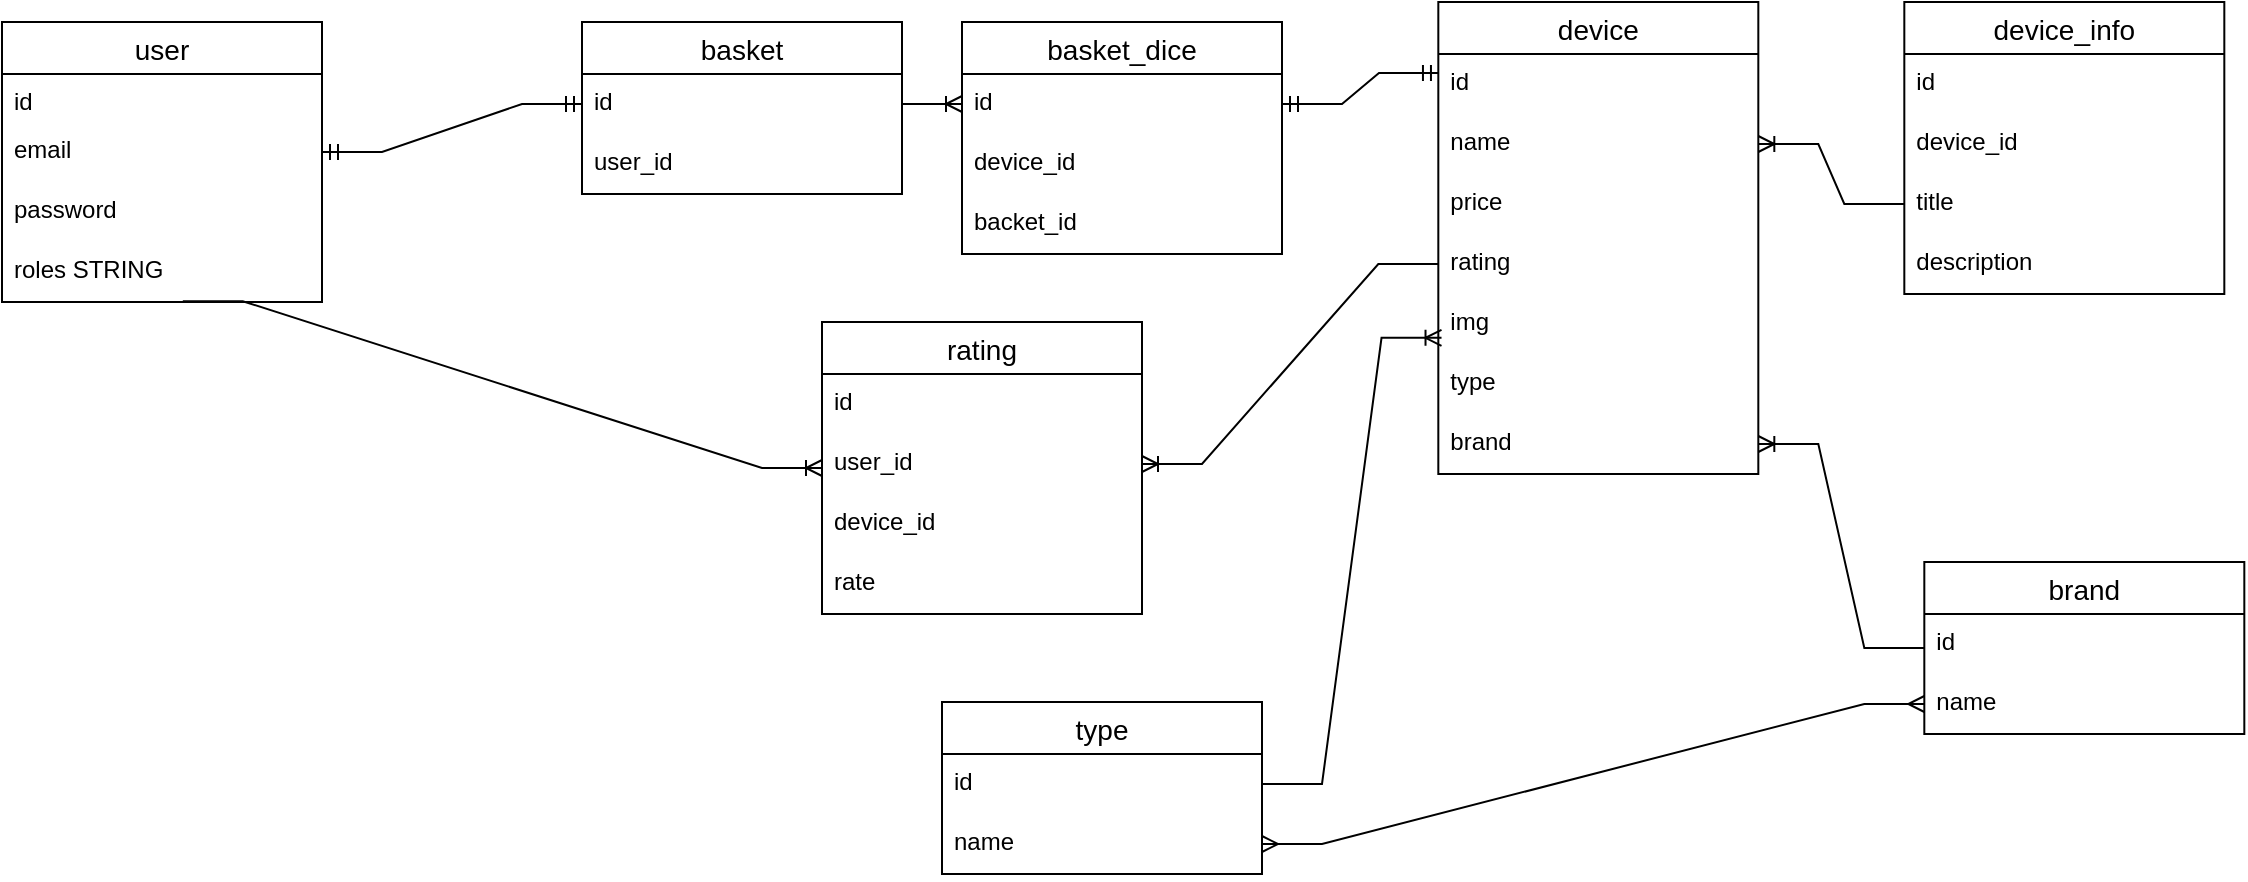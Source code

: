 <mxfile version="15.8.4" type="device"><diagram id="c71zN8exZ3gOZM4niYU3" name="Page-1"><mxGraphModel dx="841" dy="789" grid="1" gridSize="10" guides="1" tooltips="1" connect="1" arrows="1" fold="1" page="1" pageScale="1" pageWidth="827" pageHeight="1169" math="0" shadow="0"><root><mxCell id="0"/><mxCell id="1" parent="0"/><mxCell id="BuzmT1Cg1GwoPuuEv1H0-14" value="user" style="swimlane;fontStyle=0;childLayout=stackLayout;horizontal=1;startSize=26;horizontalStack=0;resizeParent=1;resizeParentMax=0;resizeLast=0;collapsible=1;marginBottom=0;align=center;fontSize=14;" vertex="1" parent="1"><mxGeometry x="150" y="510" width="160" height="140" as="geometry"/></mxCell><mxCell id="BuzmT1Cg1GwoPuuEv1H0-32" value="id" style="text;strokeColor=none;fillColor=none;spacingLeft=4;spacingRight=4;overflow=hidden;rotatable=0;points=[[0,0.5],[1,0.5]];portConstraint=eastwest;fontSize=12;" vertex="1" parent="BuzmT1Cg1GwoPuuEv1H0-14"><mxGeometry y="26" width="160" height="24" as="geometry"/></mxCell><mxCell id="BuzmT1Cg1GwoPuuEv1H0-16" value="email" style="text;strokeColor=none;fillColor=none;spacingLeft=4;spacingRight=4;overflow=hidden;rotatable=0;points=[[0,0.5],[1,0.5]];portConstraint=eastwest;fontSize=12;" vertex="1" parent="BuzmT1Cg1GwoPuuEv1H0-14"><mxGeometry y="50" width="160" height="30" as="geometry"/></mxCell><mxCell id="BuzmT1Cg1GwoPuuEv1H0-17" value="password" style="text;strokeColor=none;fillColor=none;spacingLeft=4;spacingRight=4;overflow=hidden;rotatable=0;points=[[0,0.5],[1,0.5]];portConstraint=eastwest;fontSize=12;" vertex="1" parent="BuzmT1Cg1GwoPuuEv1H0-14"><mxGeometry y="80" width="160" height="30" as="geometry"/></mxCell><mxCell id="BuzmT1Cg1GwoPuuEv1H0-24" value="roles STRING" style="text;strokeColor=none;fillColor=none;spacingLeft=4;spacingRight=4;overflow=hidden;rotatable=0;points=[[0,0.5],[1,0.5]];portConstraint=eastwest;fontSize=12;" vertex="1" parent="BuzmT1Cg1GwoPuuEv1H0-14"><mxGeometry y="110" width="160" height="30" as="geometry"/></mxCell><mxCell id="BuzmT1Cg1GwoPuuEv1H0-25" value="basket" style="swimlane;fontStyle=0;childLayout=stackLayout;horizontal=1;startSize=26;horizontalStack=0;resizeParent=1;resizeParentMax=0;resizeLast=0;collapsible=1;marginBottom=0;align=center;fontSize=14;" vertex="1" parent="1"><mxGeometry x="440" y="510" width="160" height="86" as="geometry"/></mxCell><mxCell id="BuzmT1Cg1GwoPuuEv1H0-26" value="id" style="text;strokeColor=none;fillColor=none;spacingLeft=4;spacingRight=4;overflow=hidden;rotatable=0;points=[[0,0.5],[1,0.5]];portConstraint=eastwest;fontSize=12;" vertex="1" parent="BuzmT1Cg1GwoPuuEv1H0-25"><mxGeometry y="26" width="160" height="30" as="geometry"/></mxCell><mxCell id="BuzmT1Cg1GwoPuuEv1H0-27" value="user_id" style="text;strokeColor=none;fillColor=none;spacingLeft=4;spacingRight=4;overflow=hidden;rotatable=0;points=[[0,0.5],[1,0.5]];portConstraint=eastwest;fontSize=12;" vertex="1" parent="BuzmT1Cg1GwoPuuEv1H0-25"><mxGeometry y="56" width="160" height="30" as="geometry"/></mxCell><mxCell id="BuzmT1Cg1GwoPuuEv1H0-30" value="" style="edgeStyle=entityRelationEdgeStyle;fontSize=12;html=1;endArrow=ERmandOne;startArrow=ERmandOne;rounded=0;entryX=0;entryY=0.5;entryDx=0;entryDy=0;exitX=1;exitY=0.5;exitDx=0;exitDy=0;" edge="1" parent="1" source="BuzmT1Cg1GwoPuuEv1H0-16" target="BuzmT1Cg1GwoPuuEv1H0-26"><mxGeometry width="100" height="100" relative="1" as="geometry"><mxPoint x="310" y="572" as="sourcePoint"/><mxPoint x="410" y="510" as="targetPoint"/></mxGeometry></mxCell><mxCell id="BuzmT1Cg1GwoPuuEv1H0-34" value="device" style="swimlane;fontStyle=0;childLayout=stackLayout;horizontal=1;startSize=26;horizontalStack=0;resizeParent=1;resizeParentMax=0;resizeLast=0;collapsible=1;marginBottom=0;align=center;fontSize=14;" vertex="1" parent="1"><mxGeometry x="868.16" y="500" width="160" height="236" as="geometry"/></mxCell><mxCell id="BuzmT1Cg1GwoPuuEv1H0-35" value="id" style="text;strokeColor=none;fillColor=none;spacingLeft=4;spacingRight=4;overflow=hidden;rotatable=0;points=[[0,0.5],[1,0.5]];portConstraint=eastwest;fontSize=12;" vertex="1" parent="BuzmT1Cg1GwoPuuEv1H0-34"><mxGeometry y="26" width="160" height="30" as="geometry"/></mxCell><mxCell id="BuzmT1Cg1GwoPuuEv1H0-36" value="name" style="text;strokeColor=none;fillColor=none;spacingLeft=4;spacingRight=4;overflow=hidden;rotatable=0;points=[[0,0.5],[1,0.5]];portConstraint=eastwest;fontSize=12;" vertex="1" parent="BuzmT1Cg1GwoPuuEv1H0-34"><mxGeometry y="56" width="160" height="30" as="geometry"/></mxCell><mxCell id="BuzmT1Cg1GwoPuuEv1H0-37" value="price" style="text;strokeColor=none;fillColor=none;spacingLeft=4;spacingRight=4;overflow=hidden;rotatable=0;points=[[0,0.5],[1,0.5]];portConstraint=eastwest;fontSize=12;" vertex="1" parent="BuzmT1Cg1GwoPuuEv1H0-34"><mxGeometry y="86" width="160" height="30" as="geometry"/></mxCell><mxCell id="BuzmT1Cg1GwoPuuEv1H0-38" value="rating" style="text;strokeColor=none;fillColor=none;spacingLeft=4;spacingRight=4;overflow=hidden;rotatable=0;points=[[0,0.5],[1,0.5]];portConstraint=eastwest;fontSize=12;" vertex="1" parent="BuzmT1Cg1GwoPuuEv1H0-34"><mxGeometry y="116" width="160" height="30" as="geometry"/></mxCell><mxCell id="BuzmT1Cg1GwoPuuEv1H0-39" value="img" style="text;strokeColor=none;fillColor=none;spacingLeft=4;spacingRight=4;overflow=hidden;rotatable=0;points=[[0,0.5],[1,0.5]];portConstraint=eastwest;fontSize=12;" vertex="1" parent="BuzmT1Cg1GwoPuuEv1H0-34"><mxGeometry y="146" width="160" height="30" as="geometry"/></mxCell><mxCell id="BuzmT1Cg1GwoPuuEv1H0-40" value="type" style="text;strokeColor=none;fillColor=none;spacingLeft=4;spacingRight=4;overflow=hidden;rotatable=0;points=[[0,0.5],[1,0.5]];portConstraint=eastwest;fontSize=12;" vertex="1" parent="BuzmT1Cg1GwoPuuEv1H0-34"><mxGeometry y="176" width="160" height="30" as="geometry"/></mxCell><mxCell id="BuzmT1Cg1GwoPuuEv1H0-41" value="brand" style="text;strokeColor=none;fillColor=none;spacingLeft=4;spacingRight=4;overflow=hidden;rotatable=0;points=[[0,0.5],[1,0.5]];portConstraint=eastwest;fontSize=12;" vertex="1" parent="BuzmT1Cg1GwoPuuEv1H0-34"><mxGeometry y="206" width="160" height="30" as="geometry"/></mxCell><mxCell id="BuzmT1Cg1GwoPuuEv1H0-42" value="brand" style="swimlane;fontStyle=0;childLayout=stackLayout;horizontal=1;startSize=26;horizontalStack=0;resizeParent=1;resizeParentMax=0;resizeLast=0;collapsible=1;marginBottom=0;align=center;fontSize=14;" vertex="1" parent="1"><mxGeometry x="1111.16" y="780" width="160" height="86" as="geometry"/></mxCell><mxCell id="BuzmT1Cg1GwoPuuEv1H0-43" value="id" style="text;strokeColor=none;fillColor=none;spacingLeft=4;spacingRight=4;overflow=hidden;rotatable=0;points=[[0,0.5],[1,0.5]];portConstraint=eastwest;fontSize=12;" vertex="1" parent="BuzmT1Cg1GwoPuuEv1H0-42"><mxGeometry y="26" width="160" height="30" as="geometry"/></mxCell><mxCell id="BuzmT1Cg1GwoPuuEv1H0-44" value="name" style="text;strokeColor=none;fillColor=none;spacingLeft=4;spacingRight=4;overflow=hidden;rotatable=0;points=[[0,0.5],[1,0.5]];portConstraint=eastwest;fontSize=12;" vertex="1" parent="BuzmT1Cg1GwoPuuEv1H0-42"><mxGeometry y="56" width="160" height="30" as="geometry"/></mxCell><mxCell id="BuzmT1Cg1GwoPuuEv1H0-46" value="type" style="swimlane;fontStyle=0;childLayout=stackLayout;horizontal=1;startSize=26;horizontalStack=0;resizeParent=1;resizeParentMax=0;resizeLast=0;collapsible=1;marginBottom=0;align=center;fontSize=14;" vertex="1" parent="1"><mxGeometry x="620" y="850" width="160" height="86" as="geometry"/></mxCell><mxCell id="BuzmT1Cg1GwoPuuEv1H0-47" value="id" style="text;strokeColor=none;fillColor=none;spacingLeft=4;spacingRight=4;overflow=hidden;rotatable=0;points=[[0,0.5],[1,0.5]];portConstraint=eastwest;fontSize=12;" vertex="1" parent="BuzmT1Cg1GwoPuuEv1H0-46"><mxGeometry y="26" width="160" height="30" as="geometry"/></mxCell><mxCell id="BuzmT1Cg1GwoPuuEv1H0-48" value="name" style="text;strokeColor=none;fillColor=none;spacingLeft=4;spacingRight=4;overflow=hidden;rotatable=0;points=[[0,0.5],[1,0.5]];portConstraint=eastwest;fontSize=12;" vertex="1" parent="BuzmT1Cg1GwoPuuEv1H0-46"><mxGeometry y="56" width="160" height="30" as="geometry"/></mxCell><mxCell id="BuzmT1Cg1GwoPuuEv1H0-50" value="" style="edgeStyle=entityRelationEdgeStyle;fontSize=12;html=1;endArrow=ERoneToMany;rounded=0;entryX=0.01;entryY=0.73;entryDx=0;entryDy=0;entryPerimeter=0;exitX=1;exitY=0.5;exitDx=0;exitDy=0;" edge="1" parent="1" source="BuzmT1Cg1GwoPuuEv1H0-47" target="BuzmT1Cg1GwoPuuEv1H0-39"><mxGeometry width="100" height="100" relative="1" as="geometry"><mxPoint x="700" y="834" as="sourcePoint"/><mxPoint x="790" y="720" as="targetPoint"/></mxGeometry></mxCell><mxCell id="BuzmT1Cg1GwoPuuEv1H0-51" value="" style="edgeStyle=entityRelationEdgeStyle;fontSize=12;html=1;endArrow=ERoneToMany;rounded=0;" edge="1" parent="1" source="BuzmT1Cg1GwoPuuEv1H0-42" target="BuzmT1Cg1GwoPuuEv1H0-41"><mxGeometry width="100" height="100" relative="1" as="geometry"><mxPoint x="841.16" y="770" as="sourcePoint"/><mxPoint x="941.16" y="670" as="targetPoint"/></mxGeometry></mxCell><mxCell id="BuzmT1Cg1GwoPuuEv1H0-52" value="" style="edgeStyle=entityRelationEdgeStyle;fontSize=12;html=1;endArrow=ERmany;startArrow=ERmany;rounded=0;exitX=1;exitY=0.5;exitDx=0;exitDy=0;entryX=0;entryY=0.5;entryDx=0;entryDy=0;" edge="1" parent="1" source="BuzmT1Cg1GwoPuuEv1H0-48" target="BuzmT1Cg1GwoPuuEv1H0-44"><mxGeometry width="100" height="100" relative="1" as="geometry"><mxPoint x="800" y="780" as="sourcePoint"/><mxPoint x="900" y="680" as="targetPoint"/></mxGeometry></mxCell><mxCell id="BuzmT1Cg1GwoPuuEv1H0-53" value="device_info" style="swimlane;fontStyle=0;childLayout=stackLayout;horizontal=1;startSize=26;horizontalStack=0;resizeParent=1;resizeParentMax=0;resizeLast=0;collapsible=1;marginBottom=0;align=center;fontSize=14;" vertex="1" parent="1"><mxGeometry x="1101.16" y="500" width="160" height="146" as="geometry"/></mxCell><mxCell id="BuzmT1Cg1GwoPuuEv1H0-54" value="id" style="text;strokeColor=none;fillColor=none;spacingLeft=4;spacingRight=4;overflow=hidden;rotatable=0;points=[[0,0.5],[1,0.5]];portConstraint=eastwest;fontSize=12;" vertex="1" parent="BuzmT1Cg1GwoPuuEv1H0-53"><mxGeometry y="26" width="160" height="30" as="geometry"/></mxCell><mxCell id="BuzmT1Cg1GwoPuuEv1H0-55" value="device_id" style="text;strokeColor=none;fillColor=none;spacingLeft=4;spacingRight=4;overflow=hidden;rotatable=0;points=[[0,0.5],[1,0.5]];portConstraint=eastwest;fontSize=12;" vertex="1" parent="BuzmT1Cg1GwoPuuEv1H0-53"><mxGeometry y="56" width="160" height="30" as="geometry"/></mxCell><mxCell id="BuzmT1Cg1GwoPuuEv1H0-56" value="title" style="text;strokeColor=none;fillColor=none;spacingLeft=4;spacingRight=4;overflow=hidden;rotatable=0;points=[[0,0.5],[1,0.5]];portConstraint=eastwest;fontSize=12;" vertex="1" parent="BuzmT1Cg1GwoPuuEv1H0-53"><mxGeometry y="86" width="160" height="30" as="geometry"/></mxCell><mxCell id="BuzmT1Cg1GwoPuuEv1H0-57" value="description" style="text;strokeColor=none;fillColor=none;spacingLeft=4;spacingRight=4;overflow=hidden;rotatable=0;points=[[0,0.5],[1,0.5]];portConstraint=eastwest;fontSize=12;" vertex="1" parent="BuzmT1Cg1GwoPuuEv1H0-53"><mxGeometry y="116" width="160" height="30" as="geometry"/></mxCell><mxCell id="BuzmT1Cg1GwoPuuEv1H0-58" value="" style="edgeStyle=entityRelationEdgeStyle;fontSize=12;html=1;endArrow=ERoneToMany;rounded=0;" edge="1" parent="1" source="BuzmT1Cg1GwoPuuEv1H0-56" target="BuzmT1Cg1GwoPuuEv1H0-36"><mxGeometry width="100" height="100" relative="1" as="geometry"><mxPoint x="1101.16" y="620" as="sourcePoint"/><mxPoint x="1171.16" y="570" as="targetPoint"/></mxGeometry></mxCell><mxCell id="BuzmT1Cg1GwoPuuEv1H0-59" value="basket_dice" style="swimlane;fontStyle=0;childLayout=stackLayout;horizontal=1;startSize=26;horizontalStack=0;resizeParent=1;resizeParentMax=0;resizeLast=0;collapsible=1;marginBottom=0;align=center;fontSize=14;" vertex="1" parent="1"><mxGeometry x="630" y="510" width="160" height="116" as="geometry"/></mxCell><mxCell id="BuzmT1Cg1GwoPuuEv1H0-60" value="id" style="text;strokeColor=none;fillColor=none;spacingLeft=4;spacingRight=4;overflow=hidden;rotatable=0;points=[[0,0.5],[1,0.5]];portConstraint=eastwest;fontSize=12;" vertex="1" parent="BuzmT1Cg1GwoPuuEv1H0-59"><mxGeometry y="26" width="160" height="30" as="geometry"/></mxCell><mxCell id="BuzmT1Cg1GwoPuuEv1H0-61" value="device_id" style="text;strokeColor=none;fillColor=none;spacingLeft=4;spacingRight=4;overflow=hidden;rotatable=0;points=[[0,0.5],[1,0.5]];portConstraint=eastwest;fontSize=12;" vertex="1" parent="BuzmT1Cg1GwoPuuEv1H0-59"><mxGeometry y="56" width="160" height="30" as="geometry"/></mxCell><mxCell id="BuzmT1Cg1GwoPuuEv1H0-62" value="backet_id" style="text;strokeColor=none;fillColor=none;spacingLeft=4;spacingRight=4;overflow=hidden;rotatable=0;points=[[0,0.5],[1,0.5]];portConstraint=eastwest;fontSize=12;" vertex="1" parent="BuzmT1Cg1GwoPuuEv1H0-59"><mxGeometry y="86" width="160" height="30" as="geometry"/></mxCell><mxCell id="BuzmT1Cg1GwoPuuEv1H0-63" value="" style="edgeStyle=entityRelationEdgeStyle;fontSize=12;html=1;endArrow=ERoneToMany;rounded=0;" edge="1" parent="1" source="BuzmT1Cg1GwoPuuEv1H0-26" target="BuzmT1Cg1GwoPuuEv1H0-60"><mxGeometry width="100" height="100" relative="1" as="geometry"><mxPoint x="800" y="780" as="sourcePoint"/><mxPoint x="900" y="680" as="targetPoint"/></mxGeometry></mxCell><mxCell id="BuzmT1Cg1GwoPuuEv1H0-65" value="" style="edgeStyle=entityRelationEdgeStyle;fontSize=12;html=1;endArrow=ERmandOne;startArrow=ERmandOne;rounded=0;entryX=0.002;entryY=0.316;entryDx=0;entryDy=0;entryPerimeter=0;" edge="1" parent="1" source="BuzmT1Cg1GwoPuuEv1H0-60" target="BuzmT1Cg1GwoPuuEv1H0-35"><mxGeometry width="100" height="100" relative="1" as="geometry"><mxPoint x="827.0" y="556.18" as="sourcePoint"/><mxPoint x="941.16" y="670" as="targetPoint"/></mxGeometry></mxCell><mxCell id="BuzmT1Cg1GwoPuuEv1H0-66" value="rating" style="swimlane;fontStyle=0;childLayout=stackLayout;horizontal=1;startSize=26;horizontalStack=0;resizeParent=1;resizeParentMax=0;resizeLast=0;collapsible=1;marginBottom=0;align=center;fontSize=14;" vertex="1" parent="1"><mxGeometry x="560" y="660" width="160" height="146" as="geometry"/></mxCell><mxCell id="BuzmT1Cg1GwoPuuEv1H0-67" value="id" style="text;strokeColor=none;fillColor=none;spacingLeft=4;spacingRight=4;overflow=hidden;rotatable=0;points=[[0,0.5],[1,0.5]];portConstraint=eastwest;fontSize=12;" vertex="1" parent="BuzmT1Cg1GwoPuuEv1H0-66"><mxGeometry y="26" width="160" height="30" as="geometry"/></mxCell><mxCell id="BuzmT1Cg1GwoPuuEv1H0-68" value="user_id" style="text;strokeColor=none;fillColor=none;spacingLeft=4;spacingRight=4;overflow=hidden;rotatable=0;points=[[0,0.5],[1,0.5]];portConstraint=eastwest;fontSize=12;" vertex="1" parent="BuzmT1Cg1GwoPuuEv1H0-66"><mxGeometry y="56" width="160" height="30" as="geometry"/></mxCell><mxCell id="BuzmT1Cg1GwoPuuEv1H0-69" value="device_id" style="text;strokeColor=none;fillColor=none;spacingLeft=4;spacingRight=4;overflow=hidden;rotatable=0;points=[[0,0.5],[1,0.5]];portConstraint=eastwest;fontSize=12;" vertex="1" parent="BuzmT1Cg1GwoPuuEv1H0-66"><mxGeometry y="86" width="160" height="30" as="geometry"/></mxCell><mxCell id="BuzmT1Cg1GwoPuuEv1H0-70" value="rate" style="text;strokeColor=none;fillColor=none;spacingLeft=4;spacingRight=4;overflow=hidden;rotatable=0;points=[[0,0.5],[1,0.5]];portConstraint=eastwest;fontSize=12;" vertex="1" parent="BuzmT1Cg1GwoPuuEv1H0-66"><mxGeometry y="116" width="160" height="30" as="geometry"/></mxCell><mxCell id="BuzmT1Cg1GwoPuuEv1H0-71" value="" style="edgeStyle=entityRelationEdgeStyle;fontSize=12;html=1;endArrow=ERoneToMany;rounded=0;exitX=0.565;exitY=0.987;exitDx=0;exitDy=0;exitPerimeter=0;" edge="1" parent="1" source="BuzmT1Cg1GwoPuuEv1H0-24" target="BuzmT1Cg1GwoPuuEv1H0-66"><mxGeometry width="100" height="100" relative="1" as="geometry"><mxPoint x="430" y="780" as="sourcePoint"/><mxPoint x="530" y="680" as="targetPoint"/></mxGeometry></mxCell><mxCell id="BuzmT1Cg1GwoPuuEv1H0-73" value="" style="edgeStyle=entityRelationEdgeStyle;fontSize=12;html=1;endArrow=ERoneToMany;rounded=0;" edge="1" parent="1" source="BuzmT1Cg1GwoPuuEv1H0-38" target="BuzmT1Cg1GwoPuuEv1H0-68"><mxGeometry width="100" height="100" relative="1" as="geometry"><mxPoint x="820" y="780" as="sourcePoint"/><mxPoint x="920" y="680" as="targetPoint"/></mxGeometry></mxCell></root></mxGraphModel></diagram></mxfile>